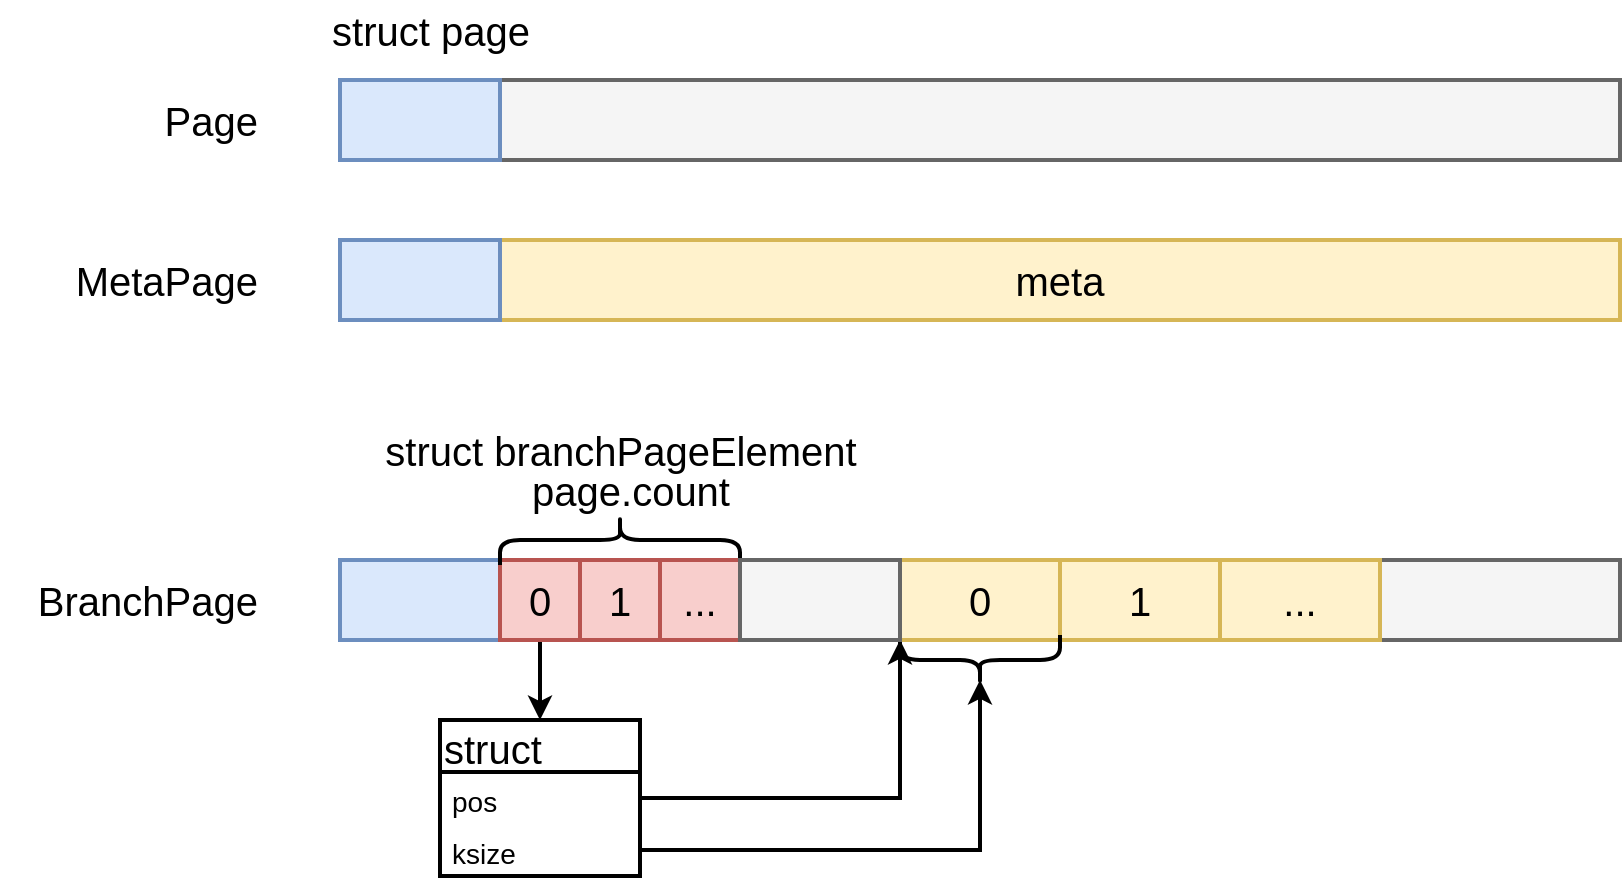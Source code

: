 <mxfile version="13.10.0" type="embed">
    <diagram id="gRD08vSCo3lafKsSWLf3" name="Page-1">
        <mxGraphModel dx="1433" dy="426" grid="1" gridSize="10" guides="1" tooltips="1" connect="1" arrows="1" fold="1" page="1" pageScale="1" pageWidth="827" pageHeight="1169" math="0" shadow="0">
            <root>
                <mxCell id="0"/>
                <mxCell id="1" parent="0"/>
                <mxCell id="2" value="" style="rounded=0;whiteSpace=wrap;html=1;strokeWidth=2;fillColor=#f5f5f5;strokeColor=#666666;fontColor=#333333;fontSize=20;" vertex="1" parent="1">
                    <mxGeometry x="240" y="160" width="560" height="40" as="geometry"/>
                </mxCell>
                <mxCell id="3" value="&lt;font style=&quot;font-size: 20px&quot;&gt;Page&lt;/font&gt;" style="text;html=1;align=right;verticalAlign=middle;resizable=0;points=[];autosize=1;fontSize=20;" vertex="1" parent="1">
                    <mxGeometry x="60" y="165" width="60" height="30" as="geometry"/>
                </mxCell>
                <mxCell id="4" value="" style="rounded=0;whiteSpace=wrap;html=1;strokeWidth=2;fillColor=#dae8fc;strokeColor=#6c8ebf;fontSize=20;" vertex="1" parent="1">
                    <mxGeometry x="160" y="160" width="80" height="40" as="geometry"/>
                </mxCell>
                <mxCell id="6" value="&lt;font style=&quot;font-size: 20px&quot;&gt;struct page&lt;/font&gt;" style="text;html=1;align=center;verticalAlign=middle;resizable=0;points=[];autosize=1;fontSize=20;" vertex="1" parent="1">
                    <mxGeometry x="150" y="120" width="110" height="30" as="geometry"/>
                </mxCell>
                <mxCell id="7" value="meta" style="rounded=0;whiteSpace=wrap;html=1;strokeWidth=2;fillColor=#fff2cc;strokeColor=#d6b656;fontSize=20;" vertex="1" parent="1">
                    <mxGeometry x="240" y="240" width="560" height="40" as="geometry"/>
                </mxCell>
                <mxCell id="8" value="&lt;font style=&quot;font-size: 20px&quot;&gt;MetaPage&lt;/font&gt;" style="text;html=1;align=right;verticalAlign=middle;resizable=0;points=[];autosize=1;fontSize=20;" vertex="1" parent="1">
                    <mxGeometry x="10" y="245" width="110" height="30" as="geometry"/>
                </mxCell>
                <mxCell id="9" value="" style="rounded=0;whiteSpace=wrap;html=1;strokeWidth=2;fillColor=#dae8fc;strokeColor=#6c8ebf;fontSize=20;" vertex="1" parent="1">
                    <mxGeometry x="160" y="240" width="80" height="40" as="geometry"/>
                </mxCell>
                <mxCell id="11" value="" style="rounded=0;whiteSpace=wrap;html=1;strokeWidth=2;fillColor=#f5f5f5;strokeColor=#666666;fontSize=20;fontColor=#333333;" vertex="1" parent="1">
                    <mxGeometry x="680" y="400" width="120" height="40" as="geometry"/>
                </mxCell>
                <mxCell id="12" value="&lt;font style=&quot;font-size: 20px&quot;&gt;BranchPage&lt;/font&gt;" style="text;html=1;align=right;verticalAlign=middle;resizable=0;points=[];autosize=1;fontSize=20;" vertex="1" parent="1">
                    <mxGeometry x="-10" y="405" width="130" height="30" as="geometry"/>
                </mxCell>
                <mxCell id="13" value="" style="rounded=0;whiteSpace=wrap;html=1;strokeWidth=2;fillColor=#dae8fc;strokeColor=#6c8ebf;fontSize=20;" vertex="1" parent="1">
                    <mxGeometry x="160" y="400" width="80" height="40" as="geometry"/>
                </mxCell>
                <mxCell id="48" style="edgeStyle=orthogonalEdgeStyle;rounded=0;orthogonalLoop=1;jettySize=auto;html=1;exitX=0.5;exitY=1;exitDx=0;exitDy=0;entryX=0.5;entryY=0;entryDx=0;entryDy=0;strokeWidth=2;fontSize=14;" edge="1" parent="1" source="14" target="44">
                    <mxGeometry relative="1" as="geometry"/>
                </mxCell>
                <mxCell id="14" value="0" style="rounded=0;whiteSpace=wrap;html=1;strokeWidth=2;fillColor=#f8cecc;strokeColor=#b85450;fontSize=20;" vertex="1" parent="1">
                    <mxGeometry x="240" y="400" width="40" height="40" as="geometry"/>
                </mxCell>
                <mxCell id="15" value="1" style="rounded=0;whiteSpace=wrap;html=1;strokeWidth=2;fillColor=#f8cecc;strokeColor=#b85450;fontSize=20;" vertex="1" parent="1">
                    <mxGeometry x="280" y="400" width="40" height="40" as="geometry"/>
                </mxCell>
                <mxCell id="16" value="..." style="rounded=0;whiteSpace=wrap;html=1;strokeWidth=2;fillColor=#f8cecc;strokeColor=#b85450;fontSize=20;" vertex="1" parent="1">
                    <mxGeometry x="320" y="400" width="40" height="40" as="geometry"/>
                </mxCell>
                <mxCell id="17" value="0" style="rounded=0;whiteSpace=wrap;html=1;strokeWidth=2;fillColor=#fff2cc;strokeColor=#d6b656;fontSize=20;" vertex="1" parent="1">
                    <mxGeometry x="440" y="400" width="80" height="40" as="geometry"/>
                </mxCell>
                <mxCell id="18" value="1" style="rounded=0;whiteSpace=wrap;html=1;strokeWidth=2;fillColor=#fff2cc;strokeColor=#d6b656;fontSize=20;" vertex="1" parent="1">
                    <mxGeometry x="520" y="400" width="80" height="40" as="geometry"/>
                </mxCell>
                <mxCell id="19" value="..." style="rounded=0;whiteSpace=wrap;html=1;strokeWidth=2;fillColor=#fff2cc;strokeColor=#d6b656;fontSize=20;" vertex="1" parent="1">
                    <mxGeometry x="600" y="400" width="80" height="40" as="geometry"/>
                </mxCell>
                <mxCell id="20" value="&lt;font style=&quot;font-size: 20px&quot;&gt;struct branchPageElement&lt;/font&gt;" style="text;html=1;align=center;verticalAlign=middle;resizable=0;points=[];autosize=1;fontSize=20;" vertex="1" parent="1">
                    <mxGeometry x="175" y="330" width="250" height="30" as="geometry"/>
                </mxCell>
                <mxCell id="28" value="" style="edgeStyle=orthogonalEdgeStyle;rounded=0;orthogonalLoop=1;jettySize=auto;html=1;strokeWidth=2;fontSize=20;entryX=0;entryY=1;entryDx=0;entryDy=0;exitX=1;exitY=0.5;exitDx=0;exitDy=0;" edge="1" parent="1" source="45" target="17">
                    <mxGeometry relative="1" as="geometry">
                        <mxPoint x="370" y="495.059" as="sourcePoint"/>
                        <mxPoint x="450" y="495" as="targetPoint"/>
                        <Array as="points"/>
                    </mxGeometry>
                </mxCell>
                <mxCell id="30" value="" style="edgeStyle=orthogonalEdgeStyle;rounded=0;orthogonalLoop=1;jettySize=auto;html=1;strokeWidth=2;fontSize=20;entryX=0.1;entryY=0.5;entryDx=0;entryDy=0;entryPerimeter=0;exitX=1;exitY=0.5;exitDx=0;exitDy=0;" edge="1" parent="1" source="46" target="29">
                    <mxGeometry relative="1" as="geometry">
                        <mxPoint x="380" y="535.059" as="sourcePoint"/>
                        <Array as="points">
                            <mxPoint x="480" y="545"/>
                        </Array>
                    </mxGeometry>
                </mxCell>
                <mxCell id="29" value="" style="shape=curlyBracket;whiteSpace=wrap;html=1;rounded=1;strokeWidth=2;fontSize=20;rotation=-90;" vertex="1" parent="1">
                    <mxGeometry x="467.5" y="410" width="25" height="80" as="geometry"/>
                </mxCell>
                <mxCell id="31" value="" style="shape=curlyBracket;whiteSpace=wrap;html=1;rounded=1;strokeWidth=2;fontSize=20;rotation=90;" vertex="1" parent="1">
                    <mxGeometry x="287.5" y="330" width="25" height="120" as="geometry"/>
                </mxCell>
                <mxCell id="32" value="&lt;div&gt;&lt;span&gt;page.count&lt;/span&gt;&lt;/div&gt;" style="text;html=1;align=center;verticalAlign=middle;resizable=0;points=[];autosize=1;fontSize=20;" vertex="1" parent="1">
                    <mxGeometry x="250" y="350" width="110" height="30" as="geometry"/>
                </mxCell>
                <mxCell id="33" value="" style="rounded=0;whiteSpace=wrap;html=1;strokeWidth=2;fillColor=#f5f5f5;strokeColor=#666666;fontSize=20;fontColor=#333333;" vertex="1" parent="1">
                    <mxGeometry x="360" y="400" width="80" height="40" as="geometry"/>
                </mxCell>
                <mxCell id="44" value="struct" style="swimlane;fontStyle=0;childLayout=stackLayout;horizontal=1;startSize=26;horizontalStack=0;resizeParent=1;resizeParentMax=0;resizeLast=0;collapsible=1;marginBottom=0;strokeWidth=2;fontSize=20;align=left;" vertex="1" parent="1">
                    <mxGeometry x="210" y="480" width="100" height="78" as="geometry"/>
                </mxCell>
                <mxCell id="45" value="pos" style="text;strokeColor=none;fillColor=none;align=left;verticalAlign=top;spacingLeft=4;spacingRight=4;overflow=hidden;rotatable=0;points=[[0,0.5],[1,0.5]];portConstraint=eastwest;fontSize=14;" vertex="1" parent="44">
                    <mxGeometry y="26" width="100" height="26" as="geometry"/>
                </mxCell>
                <mxCell id="46" value="ksize" style="text;strokeColor=none;fillColor=none;align=left;verticalAlign=top;spacingLeft=4;spacingRight=4;overflow=hidden;rotatable=0;points=[[0,0.5],[1,0.5]];portConstraint=eastwest;fontSize=14;" vertex="1" parent="44">
                    <mxGeometry y="52" width="100" height="26" as="geometry"/>
                </mxCell>
            </root>
        </mxGraphModel>
    </diagram>
</mxfile>